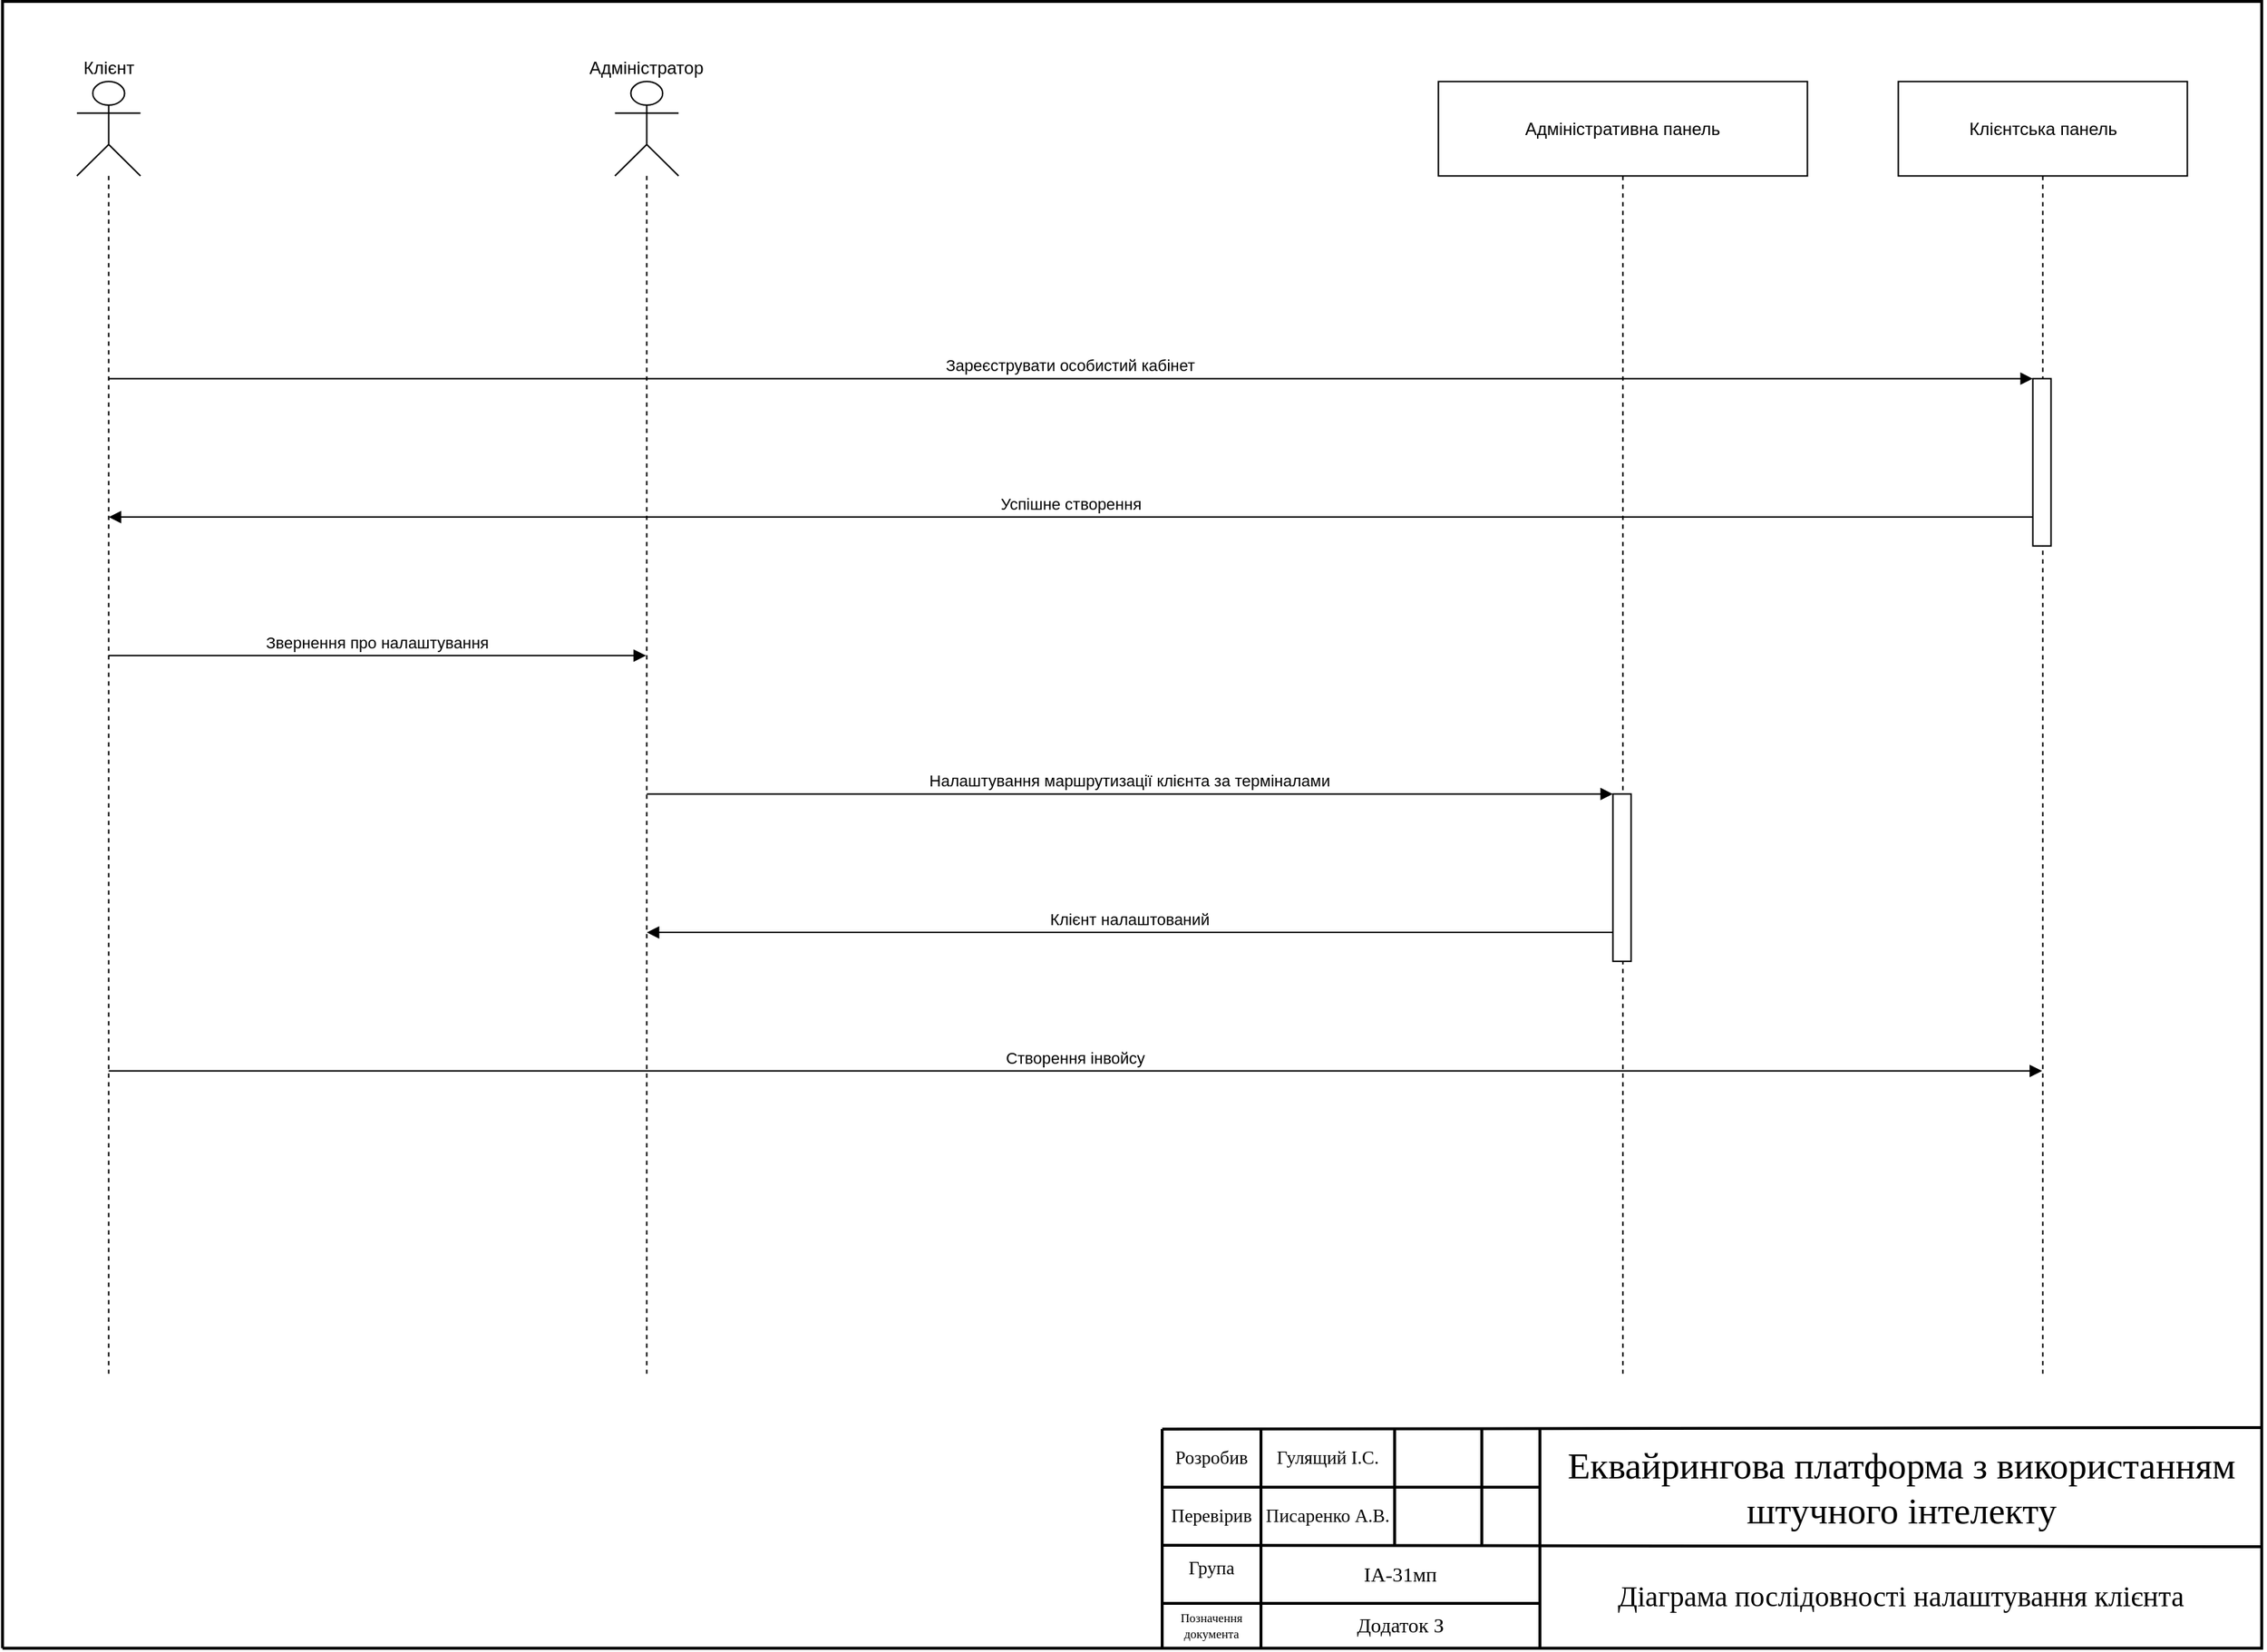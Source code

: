 <mxfile version="24.9.1">
  <diagram name="Горизонтальний" id="47RMHWLgdR8SnZdTCYjl">
    <mxGraphModel dx="1940" dy="167" grid="1" gridSize="3.937" guides="1" tooltips="1" connect="1" arrows="1" fold="1" page="1" pageScale="1" pageWidth="1654" pageHeight="1169" math="0" shadow="0">
      <root>
        <mxCell id="0" />
        <mxCell id="1" parent="0" />
        <UserObject label="" tags="Фон" id="aCWiB2YqxUfsmSvsJaBf-1">
          <mxCell style="vsdxID=1;fillColor=none;gradientColor=none;shape=stencil(nZBLDoAgDERP0z3SIyjew0SURgSD+Lu9kMZoXLhwN9O+tukAlrNpJg1SzDH4QW/URgNYgZTkjA4UkwJUgGXng+6DX1zLfmoymdXo17xh5zmRJ6Q42BWCfc2oJfdAr+Yv+AP9Cb7OJ3H/2JG1HNGz/84klThPVCc=);strokeColor=#000000;strokeWidth=2;points=[];labelBackgroundColor=none;rounded=0;html=1;whiteSpace=wrap;" parent="1" vertex="1">
            <mxGeometry x="78.74" y="1185.04" width="1555.12" height="1133.85" as="geometry" />
          </mxCell>
        </UserObject>
        <UserObject label="" tags="Фон" id="aCWiB2YqxUfsmSvsJaBf-2">
          <mxCell style="vsdxID=2;edgeStyle=none;startArrow=none;endArrow=none;startSize=5;endSize=5;strokeWidth=2;strokeColor=#000000;spacingTop=0;spacingBottom=0;spacingLeft=0;spacingRight=0;verticalAlign=middle;html=1;labelBackgroundColor=#ffffff;rounded=0;entryX=1;entryY=0.866;entryDx=0;entryDy=0;entryPerimeter=0;" parent="1" target="aCWiB2YqxUfsmSvsJaBf-1" edge="1">
            <mxGeometry relative="1" as="geometry">
              <mxPoint as="offset" />
              <Array as="points" />
              <mxPoint x="877" y="2168" as="sourcePoint" />
              <mxPoint x="1617" y="2168" as="targetPoint" />
            </mxGeometry>
          </mxCell>
        </UserObject>
        <UserObject label="" tags="Фон" id="aCWiB2YqxUfsmSvsJaBf-3">
          <mxCell style="vsdxID=3;fillColor=#FFFFFF;gradientColor=none;shape=stencil(jU9bCoAwDDtN/2eLJ/BxD8HphrrJnK/bu9EPpyD4l7RJSICKRTWzBBSLd3aQu269AioBURslnfYBAVVARWed7J1dTct8bqIyosluMeFgn4gOFGfKahaO2nwKMf+rzMQjNIC7Cq9If+/a4cSTqboA);strokeColor=#000000;strokeWidth=2;points=[];labelBackgroundColor=#ffffff;rounded=0;html=1;whiteSpace=wrap;" parent="1" vertex="1">
            <mxGeometry x="877" y="2168" width="1" height="150.89" as="geometry" />
          </mxCell>
        </UserObject>
        <UserObject label="" tags="Фон" id="aCWiB2YqxUfsmSvsJaBf-4">
          <mxCell style="vsdxID=4;edgeStyle=none;startArrow=none;endArrow=none;startSize=5;endSize=5;strokeWidth=2;strokeColor=#000000;spacingTop=0;spacingBottom=0;spacingLeft=0;spacingRight=0;verticalAlign=middle;html=1;labelBackgroundColor=#ffffff;rounded=0;" parent="1" edge="1">
            <mxGeometry relative="1" as="geometry">
              <mxPoint as="offset" />
              <Array as="points" />
              <mxPoint x="877" y="2248" as="sourcePoint" />
              <mxPoint x="1634" y="2249" as="targetPoint" />
            </mxGeometry>
          </mxCell>
        </UserObject>
        <UserObject label="" tags="Фон" id="aCWiB2YqxUfsmSvsJaBf-5">
          <mxCell style="vsdxID=5;fillColor=#FFFFFF;gradientColor=none;shape=stencil(jU9bCoAwDDtN/2eLJ/BxD8HphrrJnK/bu9EPpyD4l7RJSICKRTWzBBSLd3aQu269AioBURslnfYBAVVARWed7J1dTct8bqIyosluMeFgn4gOFGfKahaO2nwKMf+rzMQjNIC7Cq9If+/a4cSTqboA);strokeColor=#000000;strokeWidth=2;points=[];labelBackgroundColor=#ffffff;rounded=0;html=1;whiteSpace=wrap;" parent="1" vertex="1">
            <mxGeometry x="1137" y="2168" width="1" height="150.89" as="geometry" />
          </mxCell>
        </UserObject>
        <UserObject label="" tags="Фон" id="aCWiB2YqxUfsmSvsJaBf-6">
          <mxCell style="vsdxID=6;fillColor=#FFFFFF;gradientColor=none;shape=stencil(jU9bCoAwDDtN/2eLJ/BxD8HphrrJnK/bu9EPpyD4l7RJSICKRTWzBBSLd3aQu269AioBURslnfYBAVVARWed7J1dTct8bqIyosluMeFgn4gOFGfKahaO2nwKMf+rzMQjNIC7Cq9If+/a4cSTqboA);strokeColor=#000000;strokeWidth=2;points=[];labelBackgroundColor=#ffffff;rounded=0;html=1;whiteSpace=wrap;" parent="1" vertex="1">
            <mxGeometry x="945" y="2168" width="1" height="150.89" as="geometry" />
          </mxCell>
        </UserObject>
        <UserObject label="" tags="Фон" id="aCWiB2YqxUfsmSvsJaBf-7">
          <mxCell style="vsdxID=7;fillColor=#FFFFFF;gradientColor=none;shape=stencil(jU9bCoAwDDtN/2eLJ/BxD8HphrrJnK/bu9EPpyD4l7RJSICKRTWzBBSLd3aQu269AioBURslnfYBAVVARWed7J1dTct8bqIyosluMeFgn4gOFGfKahaO2nwKMf+rzMQjNIC7Cq9If+/a4cSTqboA);strokeColor=#000000;strokeWidth=2;points=[];labelBackgroundColor=#ffffff;rounded=0;html=1;whiteSpace=wrap;" parent="1" vertex="1">
            <mxGeometry x="1037" y="2168" width="1" height="80" as="geometry" />
          </mxCell>
        </UserObject>
        <UserObject label="" tags="Фон" id="aCWiB2YqxUfsmSvsJaBf-8">
          <mxCell style="vsdxID=8;fillColor=#FFFFFF;gradientColor=none;shape=stencil(jU9bCoAwDDtN/2eLJ/BxD8HphrrJnK/bu9EPpyD4l7RJSICKRTWzBBSLd3aQu269AioBURslnfYBAVVARWed7J1dTct8bqIyosluMeFgn4gOFGfKahaO2nwKMf+rzMQjNIC7Cq9If+/a4cSTqboA);strokeColor=#000000;strokeWidth=2;points=[];labelBackgroundColor=#ffffff;rounded=0;html=1;whiteSpace=wrap;" parent="1" vertex="1">
            <mxGeometry x="1097" y="2168" width="1" height="80" as="geometry" />
          </mxCell>
        </UserObject>
        <UserObject label="" tags="Фон" id="aCWiB2YqxUfsmSvsJaBf-9">
          <mxCell style="vsdxID=9;edgeStyle=none;startArrow=none;endArrow=none;startSize=5;endSize=5;strokeWidth=2;strokeColor=#000000;spacingTop=0;spacingBottom=0;spacingLeft=0;spacingRight=0;verticalAlign=middle;html=1;labelBackgroundColor=#ffffff;rounded=0;" parent="1" edge="1">
            <mxGeometry relative="1" as="geometry">
              <mxPoint as="offset" />
              <Array as="points" />
              <mxPoint x="877" y="2208" as="sourcePoint" />
              <mxPoint x="1137" y="2208" as="targetPoint" />
            </mxGeometry>
          </mxCell>
        </UserObject>
        <UserObject label="" tags="Фон" id="aCWiB2YqxUfsmSvsJaBf-10">
          <mxCell style="vsdxID=10;edgeStyle=none;startArrow=none;endArrow=none;startSize=5;endSize=5;strokeWidth=2;strokeColor=#000000;spacingTop=0;spacingBottom=0;spacingLeft=0;spacingRight=0;verticalAlign=middle;html=1;labelBackgroundColor=#ffffff;rounded=0;" parent="1" edge="1">
            <mxGeometry relative="1" as="geometry">
              <mxPoint as="offset" />
              <Array as="points" />
              <mxPoint x="877" y="2288" as="sourcePoint" />
              <mxPoint x="1137" y="2288" as="targetPoint" />
            </mxGeometry>
          </mxCell>
        </UserObject>
        <UserObject label="&lt;div style=&quot;font-size: 1px&quot;&gt;&lt;font style=&quot;font-size:12.7px;font-family:Times New Roman;color:#000000;direction:ltr;letter-spacing:0px;line-height:120%;opacity:1&quot;&gt;Розробив&lt;br/&gt;&lt;/font&gt;&lt;/div&gt;" tags="Фон" id="aCWiB2YqxUfsmSvsJaBf-11">
          <mxCell style="verticalAlign=middle;align=center;overflow=width;vsdxID=11;fillColor=none;gradientColor=none;shape=stencil(nZBLDoAgDERP0z3SIyjew0SURgSD+Lu9kMZoXLhwN9O+tukAlrNpJg1SzDH4QW/URgNYgZTkjA4UkwJUgGXng+6DX1zLfmoymdXo17xh5zmRJ6Q42BWCfc2oJfdAr+Yv+AP9Cb7OJ3H/2JG1HNGz/84klThPVCc=);strokeColor=none;points=[];labelBackgroundColor=none;rounded=0;html=1;whiteSpace=wrap;" parent="1" vertex="1">
            <mxGeometry x="877" y="2168" width="68" height="40" as="geometry" />
          </mxCell>
        </UserObject>
        <UserObject label="&lt;div style=&quot;font-size: 1px&quot;&gt;&lt;font style=&quot;font-size:12.7px;font-family:Times New Roman;color:#000000;direction:ltr;letter-spacing:0px;line-height:120%;opacity:1&quot;&gt;Перевірив&lt;br/&gt;&lt;/font&gt;&lt;/div&gt;" tags="Фон" id="aCWiB2YqxUfsmSvsJaBf-12">
          <mxCell style="verticalAlign=middle;align=center;overflow=width;vsdxID=12;fillColor=none;gradientColor=none;shape=stencil(nZBLDoAgDERP0z3SIyjew0SURgSD+Lu9kMZoXLhwN9O+tukAlrNpJg1SzDH4QW/URgNYgZTkjA4UkwJUgGXng+6DX1zLfmoymdXo17xh5zmRJ6Q42BWCfc2oJfdAr+Yv+AP9Cb7OJ3H/2JG1HNGz/84klThPVCc=);strokeColor=none;points=[];labelBackgroundColor=none;rounded=0;html=1;whiteSpace=wrap;" parent="1" vertex="1">
            <mxGeometry x="877" y="2208" width="68" height="40" as="geometry" />
          </mxCell>
        </UserObject>
        <UserObject label="&lt;div style=&quot;font-size: 1px&quot;&gt;&lt;font style=&quot;font-size:12.7px;font-family:Times New Roman;color:#000000;direction:ltr;letter-spacing:0px;line-height:120%;opacity:1&quot;&gt;Група&lt;br/&gt;&lt;/font&gt;&lt;/div&gt;" tags="Фон" id="aCWiB2YqxUfsmSvsJaBf-13">
          <mxCell style="verticalAlign=middle;align=center;overflow=width;vsdxID=13;fillColor=none;gradientColor=none;shape=stencil(nZBLDoAgDERP0z3SIyjew0SURgSD+Lu9kMZoXLhwN9O+tukAlrNpJg1SzDH4QW/URgNYgZTkjA4UkwJUgGXng+6DX1zLfmoymdXo17xh5zmRJ6Q42BWCfc2oJfdAr+Yv+AP9Cb7OJ3H/2JG1HNGz/84klThPVCc=);strokeColor=none;points=[];labelBackgroundColor=none;rounded=0;html=1;whiteSpace=wrap;" parent="1" vertex="1">
            <mxGeometry x="877" y="2248" width="68" height="31.52" as="geometry" />
          </mxCell>
        </UserObject>
        <UserObject label="&lt;div style=&quot;font-size: 1px&quot;&gt;&lt;font style=&quot;font-size:8.47px;font-family:Times New Roman;color:#000000;direction:ltr;letter-spacing:0px;line-height:120%;opacity:1&quot;&gt;Позначення документа&lt;br/&gt;&lt;/font&gt;&lt;/div&gt;" tags="Фон" id="aCWiB2YqxUfsmSvsJaBf-14">
          <mxCell style="verticalAlign=middle;align=center;overflow=width;vsdxID=14;fillColor=none;gradientColor=none;shape=stencil(nZBLDoAgDERP0z3SIyjew0SURgSD+Lu9kMZoXLhwN9O+tukAlrNpJg1SzDH4QW/URgNYgZTkjA4UkwJUgGXng+6DX1zLfmoymdXo17xh5zmRJ6Q42BWCfc2oJfdAr+Yv+AP9Cb7OJ3H/2JG1HNGz/84klThPVCc=);strokeColor=none;points=[];labelBackgroundColor=none;rounded=0;html=1;whiteSpace=wrap;" parent="1" vertex="1">
            <mxGeometry x="877" y="2288" width="68" height="30.89" as="geometry" />
          </mxCell>
        </UserObject>
        <UserObject label="&lt;div style=&quot;font-size: 1px&quot;&gt;&lt;font style=&quot;font-size: 12.7px; font-family: &amp;quot;Times New Roman&amp;quot;; direction: ltr; letter-spacing: 0px; line-height: 120%; opacity: 1;&quot;&gt;Писаренко А.В.&lt;/font&gt;&lt;/div&gt;" tags="Фон" id="aCWiB2YqxUfsmSvsJaBf-15">
          <mxCell style="verticalAlign=middle;align=center;overflow=width;vsdxID=15;fillColor=none;gradientColor=none;shape=stencil(nZBLDoAgDERP0z3SIyjew0SURgSD+Lu9kMZoXLhwN9O+tukAlrNpJg1SzDH4QW/URgNYgZTkjA4UkwJUgGXng+6DX1zLfmoymdXo17xh5zmRJ6Q42BWCfc2oJfdAr+Yv+AP9Cb7OJ3H/2JG1HNGz/84klThPVCc=);strokeColor=none;points=[];labelBackgroundColor=none;rounded=0;html=1;whiteSpace=wrap;" parent="1" vertex="1">
            <mxGeometry x="945" y="2208" width="92" height="40" as="geometry" />
          </mxCell>
        </UserObject>
        <UserObject label="&lt;div style=&quot;&quot;&gt;&lt;font face=&quot;Times New Roman&quot;&gt;&lt;span style=&quot;font-size: 12.7px;&quot;&gt;Гулящий І.С.&lt;/span&gt;&lt;/font&gt;&lt;/div&gt;" tags="Фон" id="aCWiB2YqxUfsmSvsJaBf-16">
          <mxCell style="verticalAlign=middle;align=center;overflow=width;vsdxID=16;fillColor=none;gradientColor=none;shape=stencil(nZBLDoAgDERP0z3SIyjew0SURgSD+Lu9kMZoXLhwN9O+tukAlrNpJg1SzDH4QW/URgNYgZTkjA4UkwJUgGXng+6DX1zLfmoymdXo17xh5zmRJ6Q42BWCfc2oJfdAr+Yv+AP9Cb7OJ3H/2JG1HNGz/84klThPVCc=);strokeColor=none;points=[];labelBackgroundColor=none;rounded=0;html=1;whiteSpace=wrap;" parent="1" vertex="1">
            <mxGeometry x="945" y="2168" width="92" height="40" as="geometry" />
          </mxCell>
        </UserObject>
        <UserObject label="&lt;div style=&quot;font-size: 1px&quot;&gt;&lt;font style=&quot;font-size: 14.11px; font-family: &amp;quot;Times New Roman&amp;quot;; direction: ltr; letter-spacing: 0px; line-height: 120%; opacity: 1;&quot;&gt;&lt;font style=&quot;letter-spacing: 0px; direction: ltr; line-height: 16.932px; opacity: 1;&quot;&gt;І&lt;/font&gt;&lt;font style=&quot;letter-spacing: 0px; direction: ltr; line-height: 16.932px; opacity: 1;&quot;&gt;А&lt;/font&gt;&lt;font style=&quot;letter-spacing: 0px; direction: ltr; line-height: 16.932px; opacity: 1;&quot;&gt;-3&lt;/font&gt;&lt;font style=&quot;letter-spacing: 0px; direction: ltr; line-height: 16.932px; opacity: 1;&quot;&gt;1&lt;/font&gt;&lt;font style=&quot;letter-spacing: 0px; direction: ltr; line-height: 16.932px; opacity: 1;&quot;&gt;мп&lt;/font&gt;&lt;/font&gt;&lt;/div&gt;" tags="Фон" id="aCWiB2YqxUfsmSvsJaBf-17">
          <mxCell style="verticalAlign=middle;align=center;overflow=width;vsdxID=17;fillColor=none;gradientColor=none;shape=stencil(nZBLDoAgDERP0z3SIyjew0SURgSD+Lu9kMZoXLhwN9O+tukAlrNpJg1SzDH4QW/URgNYgZTkjA4UkwJUgGXng+6DX1zLfmoymdXo17xh5zmRJ6Q42BWCfc2oJfdAr+Yv+AP9Cb7OJ3H/2JG1HNGz/84klThPVCc=);strokeColor=none;points=[];labelBackgroundColor=none;rounded=0;html=1;whiteSpace=wrap;" parent="1" vertex="1">
            <mxGeometry x="945" y="2248" width="192" height="40" as="geometry" />
          </mxCell>
        </UserObject>
        <UserObject label="&lt;div style=&quot;font-size: 1px&quot;&gt;&lt;font style=&quot;font-size: 14.11px; font-family: &amp;quot;Times New Roman&amp;quot;; direction: ltr; letter-spacing: 0px; line-height: 120%; opacity: 1;&quot;&gt;Додаток&lt;/font&gt;&lt;font style=&quot;font-size: 14.11px; font-family: &amp;quot;Times New Roman&amp;quot;; direction: ltr; letter-spacing: 0px; line-height: 120%; opacity: 1;&quot;&gt;&amp;nbsp;З&lt;br&gt;&lt;/font&gt;&lt;/div&gt;" tags="Фон" id="aCWiB2YqxUfsmSvsJaBf-18">
          <mxCell style="verticalAlign=middle;align=center;overflow=width;vsdxID=18;fillColor=none;gradientColor=none;shape=stencil(nZBLDoAgDERP0z3SIyjew0SURgSD+Lu9kMZoXLhwN9O+tukAlrNpJg1SzDH4QW/URgNYgZTkjA4UkwJUgGXng+6DX1zLfmoymdXo17xh5zmRJ6Q42BWCfc2oJfdAr+Yv+AP9Cb7OJ3H/2JG1HNGz/84klThPVCc=);strokeColor=none;points=[];labelBackgroundColor=none;rounded=0;html=1;whiteSpace=wrap;" parent="1" vertex="1">
            <mxGeometry x="944.88" y="2288" width="192.12" height="30.89" as="geometry" />
          </mxCell>
        </UserObject>
        <UserObject label="&lt;div style=&quot;&quot;&gt;&lt;font face=&quot;Times New Roman&quot;&gt;&lt;span style=&quot;font-size: 25.4px;&quot;&gt;Еквайрингова платформа з використанням штучного інтелекту&lt;/span&gt;&lt;/font&gt;&lt;/div&gt;" tags="Фон" id="aCWiB2YqxUfsmSvsJaBf-19">
          <mxCell style="verticalAlign=middle;align=center;overflow=width;vsdxID=19;fillColor=none;gradientColor=none;shape=stencil(nZBLDoAgDERP0z3SIyjew0SURgSD+Lu9kMZoXLhwN9O+tukAlrNpJg1SzDH4QW/URgNYgZTkjA4UkwJUgGXng+6DX1zLfmoymdXo17xh5zmRJ6Q42BWCfc2oJfdAr+Yv+AP9Cb7OJ3H/2JG1HNGz/84klThPVCc=);strokeColor=none;points=[];labelBackgroundColor=none;rounded=0;html=1;whiteSpace=wrap;" parent="1" vertex="1">
            <mxGeometry x="1137.79" y="2168" width="496.07" height="80" as="geometry" />
          </mxCell>
        </UserObject>
        <UserObject label="&lt;div style=&quot;&quot;&gt;&lt;font face=&quot;Times New Roman&quot;&gt;&lt;span style=&quot;font-size: 19.76px;&quot;&gt;Діаграма послідовності налаштування клієнта&lt;/span&gt;&lt;/font&gt;&lt;/div&gt;" tags="Фон" id="aCWiB2YqxUfsmSvsJaBf-20">
          <mxCell style="verticalAlign=middle;align=center;overflow=width;vsdxID=20;fillColor=none;gradientColor=none;shape=stencil(nZBLDoAgDERP0z3SIyjew0SURgSD+Lu9kMZoXLhwN9O+tukAlrNpJg1SzDH4QW/URgNYgZTkjA4UkwJUgGXng+6DX1zLfmoymdXo17xh5zmRJ6Q42BWCfc2oJfdAr+Yv+AP9Cb7OJ3H/2JG1HNGz/84klThPVCc=);strokeColor=none;points=[];labelBackgroundColor=none;rounded=0;html=1;whiteSpace=wrap;" parent="1" vertex="1">
            <mxGeometry x="1137" y="2248" width="496.86" height="70.89" as="geometry" />
          </mxCell>
        </UserObject>
        <mxCell id="16tZ51QUfvdpFS1ioaKf-13" value="" style="group" vertex="1" connectable="0" parent="1">
          <mxGeometry x="129.92" y="1240.16" width="1452.75" height="889.76" as="geometry" />
        </mxCell>
        <mxCell id="16tZ51QUfvdpFS1ioaKf-1" value="Клієнт" style="shape=umlLifeline;perimeter=lifelinePerimeter;whiteSpace=wrap;container=1;dropTarget=0;collapsible=0;recursiveResize=0;outlineConnect=0;portConstraint=eastwest;newEdgeStyle={&quot;edgeStyle&quot;:&quot;elbowEdgeStyle&quot;,&quot;elbow&quot;:&quot;vertical&quot;,&quot;curved&quot;:0,&quot;rounded&quot;:0};participant=umlActor;verticalAlign=bottom;labelPosition=center;verticalLabelPosition=top;align=center;size=65;" vertex="1" parent="16tZ51QUfvdpFS1ioaKf-13">
          <mxGeometry width="43.795" height="889.76" as="geometry" />
        </mxCell>
        <mxCell id="16tZ51QUfvdpFS1ioaKf-2" value="Адміністратор" style="shape=umlLifeline;perimeter=lifelinePerimeter;whiteSpace=wrap;container=1;dropTarget=0;collapsible=0;recursiveResize=0;outlineConnect=0;portConstraint=eastwest;newEdgeStyle={&quot;edgeStyle&quot;:&quot;elbowEdgeStyle&quot;,&quot;elbow&quot;:&quot;vertical&quot;,&quot;curved&quot;:0,&quot;rounded&quot;:0};participant=umlActor;verticalAlign=bottom;labelPosition=center;verticalLabelPosition=top;align=center;size=65;" vertex="1" parent="16tZ51QUfvdpFS1ioaKf-13">
          <mxGeometry x="370.382" width="43.795" height="889.76" as="geometry" />
        </mxCell>
        <mxCell id="16tZ51QUfvdpFS1ioaKf-3" value="Адміністративна панель" style="shape=umlLifeline;perimeter=lifelinePerimeter;whiteSpace=wrap;container=1;dropTarget=0;collapsible=0;recursiveResize=0;outlineConnect=0;portConstraint=eastwest;newEdgeStyle={&quot;edgeStyle&quot;:&quot;elbowEdgeStyle&quot;,&quot;elbow&quot;:&quot;vertical&quot;,&quot;curved&quot;:0,&quot;rounded&quot;:0};size=65;" vertex="1" parent="16tZ51QUfvdpFS1ioaKf-13">
          <mxGeometry x="937.218" width="254.012" height="889.76" as="geometry" />
        </mxCell>
        <mxCell id="16tZ51QUfvdpFS1ioaKf-4" value="" style="points=[];perimeter=orthogonalPerimeter;outlineConnect=0;targetShapes=umlLifeline;portConstraint=eastwest;newEdgeStyle={&quot;edgeStyle&quot;:&quot;elbowEdgeStyle&quot;,&quot;elbow&quot;:&quot;vertical&quot;,&quot;curved&quot;:0,&quot;rounded&quot;:0}" vertex="1" parent="16tZ51QUfvdpFS1ioaKf-3">
          <mxGeometry x="120.124" y="490.56" width="12.513" height="115.192" as="geometry" />
        </mxCell>
        <mxCell id="16tZ51QUfvdpFS1ioaKf-5" value="Клієнтська панель" style="shape=umlLifeline;perimeter=lifelinePerimeter;whiteSpace=wrap;container=1;dropTarget=0;collapsible=0;recursiveResize=0;outlineConnect=0;portConstraint=eastwest;newEdgeStyle={&quot;edgeStyle&quot;:&quot;elbowEdgeStyle&quot;,&quot;elbow&quot;:&quot;vertical&quot;,&quot;curved&quot;:0,&quot;rounded&quot;:0};size=65;" vertex="1" parent="16tZ51QUfvdpFS1ioaKf-13">
          <mxGeometry x="1253.795" width="198.955" height="889.76" as="geometry" />
        </mxCell>
        <mxCell id="16tZ51QUfvdpFS1ioaKf-6" value="" style="points=[];perimeter=orthogonalPerimeter;outlineConnect=0;targetShapes=umlLifeline;portConstraint=eastwest;newEdgeStyle={&quot;edgeStyle&quot;:&quot;elbowEdgeStyle&quot;,&quot;elbow&quot;:&quot;vertical&quot;,&quot;curved&quot;:0,&quot;rounded&quot;:0}" vertex="1" parent="16tZ51QUfvdpFS1ioaKf-5">
          <mxGeometry x="92.596" y="204.565" width="12.513" height="115.192" as="geometry" />
        </mxCell>
        <mxCell id="16tZ51QUfvdpFS1ioaKf-7" value="Зареєструвати особистий кабінет" style="verticalAlign=bottom;edgeStyle=elbowEdgeStyle;elbow=vertical;curved=0;rounded=0;endArrow=block;" edge="1" parent="16tZ51QUfvdpFS1ioaKf-13" source="16tZ51QUfvdpFS1ioaKf-1" target="16tZ51QUfvdpFS1ioaKf-6">
          <mxGeometry relative="1" as="geometry">
            <Array as="points">
              <mxPoint x="734.508" y="204.565" />
            </Array>
          </mxGeometry>
        </mxCell>
        <mxCell id="16tZ51QUfvdpFS1ioaKf-8" value="Успішне створення" style="verticalAlign=bottom;edgeStyle=elbowEdgeStyle;elbow=vertical;curved=0;rounded=0;endArrow=block;" edge="1" parent="16tZ51QUfvdpFS1ioaKf-13" source="16tZ51QUfvdpFS1ioaKf-6" target="16tZ51QUfvdpFS1ioaKf-1">
          <mxGeometry relative="1" as="geometry">
            <Array as="points">
              <mxPoint x="735.76" y="299.897" />
            </Array>
          </mxGeometry>
        </mxCell>
        <mxCell id="16tZ51QUfvdpFS1ioaKf-9" value="Звернення про налаштування" style="verticalAlign=bottom;edgeStyle=elbowEdgeStyle;elbow=vertical;curved=0;rounded=0;endArrow=block;" edge="1" parent="16tZ51QUfvdpFS1ioaKf-13" source="16tZ51QUfvdpFS1ioaKf-1" target="16tZ51QUfvdpFS1ioaKf-2">
          <mxGeometry relative="1" as="geometry">
            <Array as="points">
              <mxPoint x="290.3" y="395.228" />
            </Array>
          </mxGeometry>
        </mxCell>
        <mxCell id="16tZ51QUfvdpFS1ioaKf-10" value="Налаштування маршрутизації клієнта за терміналами" style="verticalAlign=bottom;edgeStyle=elbowEdgeStyle;elbow=vertical;curved=0;rounded=0;endArrow=block;" edge="1" parent="16tZ51QUfvdpFS1ioaKf-13" source="16tZ51QUfvdpFS1ioaKf-2" target="16tZ51QUfvdpFS1ioaKf-4">
          <mxGeometry relative="1" as="geometry">
            <Array as="points">
              <mxPoint x="774.55" y="490.56" />
            </Array>
          </mxGeometry>
        </mxCell>
        <mxCell id="16tZ51QUfvdpFS1ioaKf-11" value="Клієнт налаштований" style="verticalAlign=bottom;edgeStyle=elbowEdgeStyle;elbow=vertical;curved=0;rounded=0;endArrow=block;" edge="1" parent="16tZ51QUfvdpFS1ioaKf-13" source="16tZ51QUfvdpFS1ioaKf-4" target="16tZ51QUfvdpFS1ioaKf-2">
          <mxGeometry relative="1" as="geometry">
            <Array as="points">
              <mxPoint x="775.801" y="585.891" />
            </Array>
          </mxGeometry>
        </mxCell>
        <mxCell id="16tZ51QUfvdpFS1ioaKf-12" value="Створення інвойсу" style="verticalAlign=bottom;edgeStyle=elbowEdgeStyle;elbow=vertical;curved=0;rounded=0;endArrow=block;" edge="1" parent="16tZ51QUfvdpFS1ioaKf-13" source="16tZ51QUfvdpFS1ioaKf-1" target="16tZ51QUfvdpFS1ioaKf-5">
          <mxGeometry relative="1" as="geometry">
            <Array as="points">
              <mxPoint x="734.508" y="681.222" />
            </Array>
          </mxGeometry>
        </mxCell>
      </root>
    </mxGraphModel>
  </diagram>
</mxfile>
